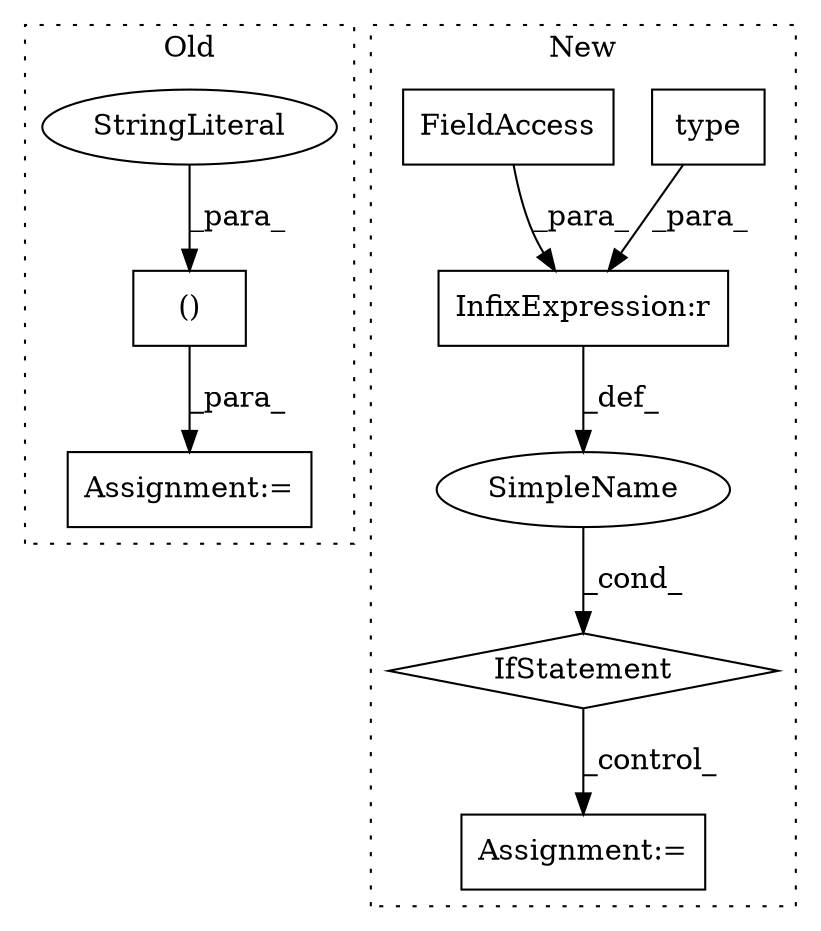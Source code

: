 digraph G {
subgraph cluster0 {
1 [label="()" a="106" s="4800" l="43" shape="box"];
8 [label="StringLiteral" a="45" s="4800" l="29" shape="ellipse"];
9 [label="Assignment:=" a="7" s="4887" l="2" shape="box"];
label = "Old";
style="dotted";
}
subgraph cluster1 {
2 [label="type" a="32" s="2731,2740" l="5,1" shape="box"];
3 [label="IfStatement" a="25" s="2727,2749" l="4,2" shape="diamond"];
4 [label="InfixExpression:r" a="27" s="2741" l="4" shape="box"];
5 [label="Assignment:=" a="7" s="2765" l="1" shape="box"];
6 [label="SimpleName" a="42" s="" l="" shape="ellipse"];
7 [label="FieldAccess" a="22" s="2745" l="4" shape="box"];
label = "New";
style="dotted";
}
1 -> 9 [label="_para_"];
2 -> 4 [label="_para_"];
3 -> 5 [label="_control_"];
4 -> 6 [label="_def_"];
6 -> 3 [label="_cond_"];
7 -> 4 [label="_para_"];
8 -> 1 [label="_para_"];
}
